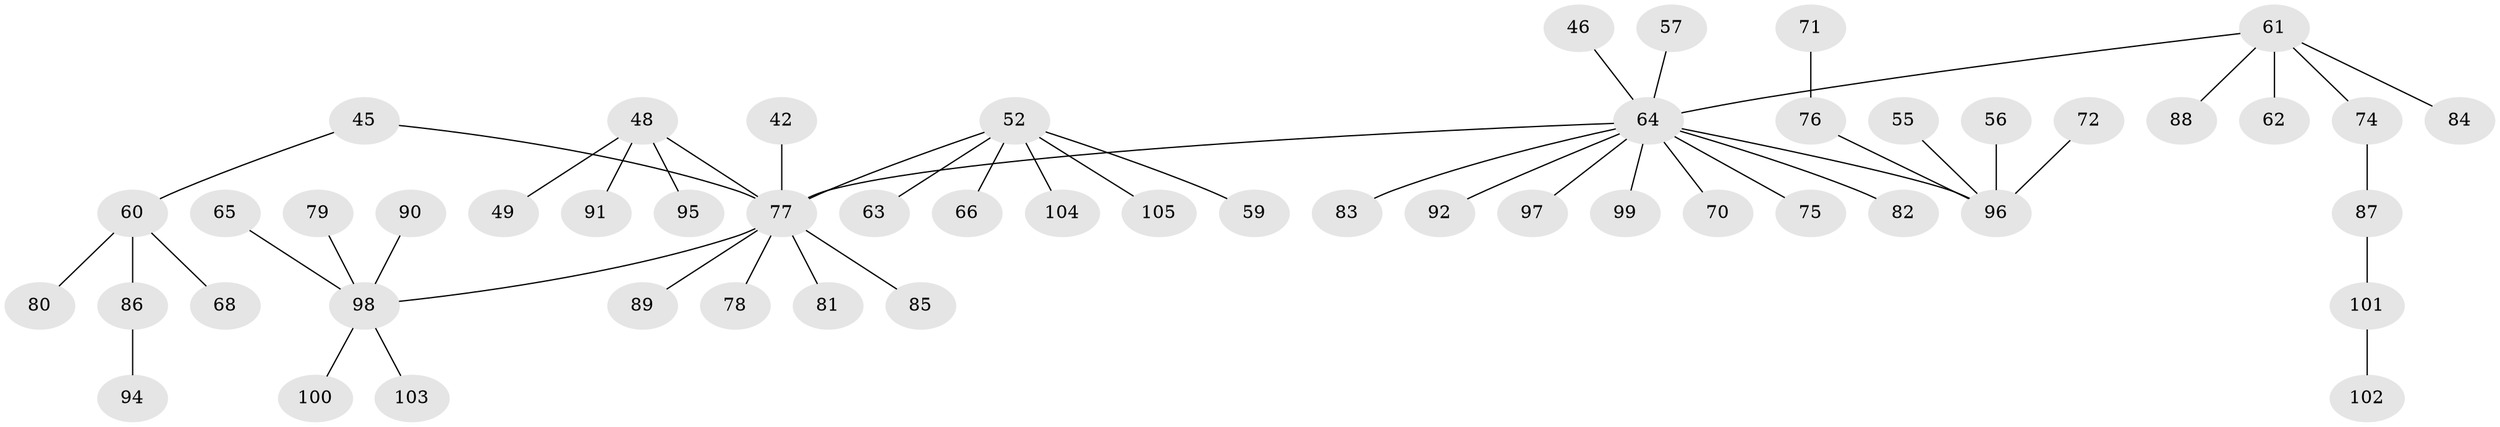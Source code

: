 // original degree distribution, {5: 0.0380952380952381, 2: 0.23809523809523808, 8: 0.009523809523809525, 6: 0.009523809523809525, 4: 0.0761904761904762, 1: 0.5238095238095238, 3: 0.09523809523809523, 7: 0.009523809523809525}
// Generated by graph-tools (version 1.1) at 2025/52/03/09/25 04:52:51]
// undirected, 52 vertices, 51 edges
graph export_dot {
graph [start="1"]
  node [color=gray90,style=filled];
  42;
  45;
  46;
  48 [super="+25"];
  49;
  52 [super="+51"];
  55;
  56;
  57;
  59;
  60;
  61 [super="+53"];
  62;
  63;
  64 [super="+47+10+24+58+38+37+43"];
  65;
  66;
  68;
  70;
  71;
  72;
  74 [super="+73"];
  75;
  76 [super="+69"];
  77 [super="+67+36"];
  78;
  79;
  80;
  81;
  82;
  83;
  84;
  85;
  86;
  87;
  88;
  89;
  90;
  91;
  92;
  94;
  95;
  96 [super="+40+17+28+93"];
  97;
  98 [super="+34+41"];
  99;
  100;
  101;
  102;
  103;
  104;
  105;
  42 -- 77;
  45 -- 60;
  45 -- 77;
  46 -- 64;
  48 -- 91;
  48 -- 49;
  48 -- 77;
  48 -- 95;
  52 -- 63;
  52 -- 66;
  52 -- 104;
  52 -- 105;
  52 -- 59;
  52 -- 77;
  55 -- 96;
  56 -- 96;
  57 -- 64;
  60 -- 68;
  60 -- 80;
  60 -- 86;
  61 -- 84;
  61 -- 88;
  61 -- 62;
  61 -- 74;
  61 -- 64;
  64 -- 92;
  64 -- 97;
  64 -- 96;
  64 -- 77;
  64 -- 82;
  64 -- 99;
  64 -- 83;
  64 -- 70;
  64 -- 75;
  65 -- 98;
  71 -- 76;
  72 -- 96;
  74 -- 87;
  76 -- 96;
  77 -- 78;
  77 -- 89;
  77 -- 81;
  77 -- 85;
  77 -- 98;
  79 -- 98;
  86 -- 94;
  87 -- 101;
  90 -- 98;
  98 -- 100;
  98 -- 103;
  101 -- 102;
}
